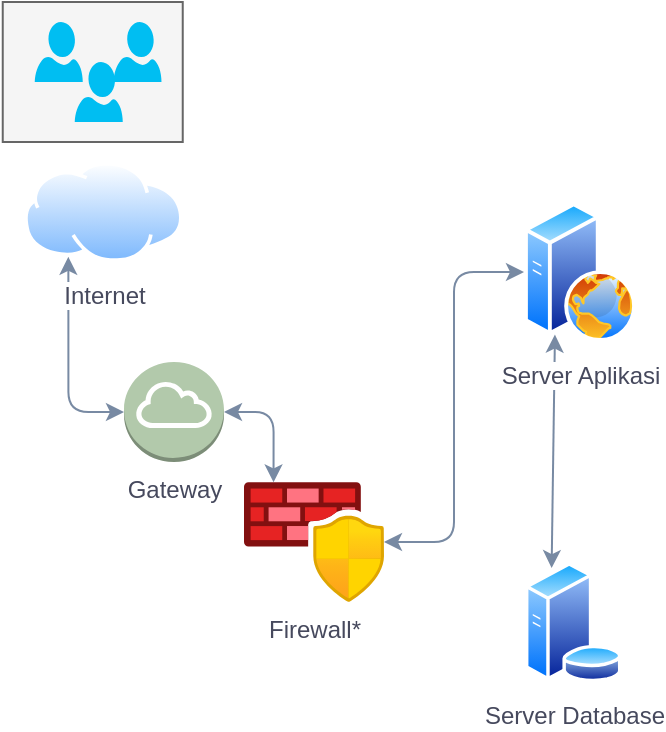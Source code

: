 <mxfile version="14.8.4" type="github"><diagram id="C75zgiTLCs8uYpq0REiE" name="Page-1"><mxGraphModel dx="1038" dy="579" grid="1" gridSize="10" guides="1" tooltips="1" connect="1" arrows="1" fold="1" page="1" pageScale="1" pageWidth="850" pageHeight="1100" math="0" shadow="0"><root><mxCell id="0"/><mxCell id="1" parent="0"/><mxCell id="FHpdAKY3UbMbQFykbLei-14" style="rounded=1;orthogonalLoop=1;jettySize=auto;html=1;exitX=0.25;exitY=1;exitDx=0;exitDy=0;entryX=0;entryY=0.5;entryDx=0;entryDy=0;entryPerimeter=0;endArrow=classic;endFill=1;strokeColor=#788AA3;fontColor=#46495D;edgeStyle=orthogonalEdgeStyle;startArrow=classic;startFill=1;" edge="1" parent="1" source="FHpdAKY3UbMbQFykbLei-1" target="FHpdAKY3UbMbQFykbLei-4"><mxGeometry relative="1" as="geometry"/></mxCell><mxCell id="FHpdAKY3UbMbQFykbLei-1" value="Internet" style="aspect=fixed;perimeter=ellipsePerimeter;html=1;align=center;shadow=0;dashed=0;spacingTop=3;image;image=img/lib/active_directory/internet_cloud.svg;fillColor=#B2C9AB;strokeColor=#788AA3;fontColor=#46495D;" vertex="1" parent="1"><mxGeometry x="130" y="100" width="79.37" height="50" as="geometry"/></mxCell><mxCell id="FHpdAKY3UbMbQFykbLei-21" style="rounded=1;sketch=0;orthogonalLoop=1;jettySize=auto;html=1;exitX=0.25;exitY=1;exitDx=0;exitDy=0;entryX=0.25;entryY=0;entryDx=0;entryDy=0;fontColor=#46495D;strokeColor=#788AA3;fillColor=#B2C9AB;endArrow=classic;endFill=1;startArrow=classic;startFill=1;" edge="1" parent="1" source="FHpdAKY3UbMbQFykbLei-2" target="FHpdAKY3UbMbQFykbLei-3"><mxGeometry relative="1" as="geometry"/></mxCell><mxCell id="FHpdAKY3UbMbQFykbLei-2" value="Server Aplikasi" style="aspect=fixed;perimeter=ellipsePerimeter;html=1;align=center;shadow=0;dashed=0;spacingTop=3;image;image=img/lib/active_directory/web_server.svg;fillColor=#B2C9AB;strokeColor=#788AA3;fontColor=#46495D;" vertex="1" parent="1"><mxGeometry x="380" y="120" width="56" height="70" as="geometry"/></mxCell><mxCell id="FHpdAKY3UbMbQFykbLei-8" style="edgeStyle=orthogonalEdgeStyle;rounded=0;orthogonalLoop=1;jettySize=auto;html=1;exitX=0.5;exitY=0;exitDx=0;exitDy=0;entryX=0.5;entryY=1;entryDx=0;entryDy=0;curved=1;strokeColor=none;endArrow=classic;endFill=1;fontColor=#46495D;" edge="1" parent="1" source="FHpdAKY3UbMbQFykbLei-3" target="FHpdAKY3UbMbQFykbLei-2"><mxGeometry relative="1" as="geometry"/></mxCell><mxCell id="FHpdAKY3UbMbQFykbLei-3" value="Server Database" style="aspect=fixed;perimeter=ellipsePerimeter;html=1;align=center;shadow=0;dashed=0;spacingTop=3;image;image=img/lib/active_directory/database_server.svg;fillColor=#B2C9AB;strokeColor=#788AA3;fontColor=#46495D;" vertex="1" parent="1"><mxGeometry x="380.0" y="300" width="49.2" height="60" as="geometry"/></mxCell><mxCell id="FHpdAKY3UbMbQFykbLei-6" style="edgeStyle=orthogonalEdgeStyle;orthogonalLoop=1;jettySize=auto;html=1;entryX=0.211;entryY=0.003;entryDx=0;entryDy=0;entryPerimeter=0;endArrow=classic;endFill=1;rounded=1;strokeColor=#788AA3;fontColor=#46495D;startArrow=classic;startFill=1;" edge="1" parent="1" source="FHpdAKY3UbMbQFykbLei-4" target="FHpdAKY3UbMbQFykbLei-5"><mxGeometry relative="1" as="geometry"/></mxCell><mxCell id="FHpdAKY3UbMbQFykbLei-4" value="Gateway" style="outlineConnect=0;dashed=0;verticalLabelPosition=bottom;verticalAlign=top;align=center;html=1;shape=mxgraph.aws3.internet_gateway;fillColor=#B2C9AB;strokeColor=#788AA3;fontColor=#46495D;" vertex="1" parent="1"><mxGeometry x="180" y="200" width="50" height="50" as="geometry"/></mxCell><mxCell id="FHpdAKY3UbMbQFykbLei-20" style="edgeStyle=orthogonalEdgeStyle;rounded=1;sketch=0;orthogonalLoop=1;jettySize=auto;html=1;entryX=0;entryY=0.5;entryDx=0;entryDy=0;fontColor=#46495D;strokeColor=#788AA3;fillColor=#B2C9AB;startArrow=classic;startFill=1;" edge="1" parent="1" source="FHpdAKY3UbMbQFykbLei-5" target="FHpdAKY3UbMbQFykbLei-2"><mxGeometry relative="1" as="geometry"/></mxCell><mxCell id="FHpdAKY3UbMbQFykbLei-5" value="Firewall*" style="aspect=fixed;html=1;points=[];align=center;image;fontSize=12;image=img/lib/azure2/networking/Azure_Firewall_Manager.svg;fillColor=#B2C9AB;strokeColor=#788AA3;fontColor=#46495D;" vertex="1" parent="1"><mxGeometry x="240" y="260" width="69.99" height="60" as="geometry"/></mxCell><mxCell id="FHpdAKY3UbMbQFykbLei-33" value="" style="group;rounded=0;glass=0;" vertex="1" connectable="0" parent="1"><mxGeometry x="119.37" y="20" width="90" height="70" as="geometry"/></mxCell><mxCell id="FHpdAKY3UbMbQFykbLei-30" value="" style="rounded=0;whiteSpace=wrap;html=1;sketch=0;strokeColor=#666666;fillColor=#f5f5f5;fontColor=#333333;" vertex="1" parent="FHpdAKY3UbMbQFykbLei-33"><mxGeometry width="90" height="70" as="geometry"/></mxCell><mxCell id="FHpdAKY3UbMbQFykbLei-22" value="" style="verticalLabelPosition=bottom;html=1;verticalAlign=top;align=center;strokeColor=none;fillColor=#00BEF2;shape=mxgraph.azure.user;rounded=0;sketch=0;fontColor=#46495D;" vertex="1" parent="FHpdAKY3UbMbQFykbLei-33"><mxGeometry x="16" y="10" width="24" height="30" as="geometry"/></mxCell><mxCell id="FHpdAKY3UbMbQFykbLei-24" value="" style="verticalLabelPosition=bottom;html=1;verticalAlign=top;align=center;strokeColor=none;fillColor=#00BEF2;shape=mxgraph.azure.user;rounded=0;sketch=0;fontColor=#46495D;" vertex="1" parent="FHpdAKY3UbMbQFykbLei-33"><mxGeometry x="36" y="30" width="24" height="30" as="geometry"/></mxCell><mxCell id="FHpdAKY3UbMbQFykbLei-26" value="" style="verticalLabelPosition=bottom;html=1;verticalAlign=top;align=center;strokeColor=none;fillColor=#00BEF2;shape=mxgraph.azure.user;rounded=0;sketch=0;fontColor=#46495D;" vertex="1" parent="FHpdAKY3UbMbQFykbLei-33"><mxGeometry x="55.37" y="10" width="24" height="30" as="geometry"/></mxCell></root></mxGraphModel></diagram></mxfile>